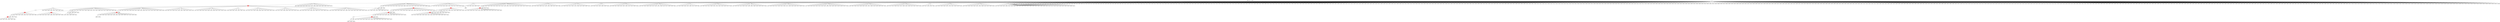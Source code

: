 digraph g {
	"47" -> "48";
	"48" [color=indianred1, style=filled, label="15"];
	"46" -> "47";
	"47" [label="46"];
	"45" -> "46";
	"46" [color=indianred1, style=filled, label="19"];
	"44" -> "45";
	"45" [label="15"];
	"40" -> "41";
	"41" [color=indianred1, style=filled, label="44"];
	"40" -> "42";
	"42" [label="25"];
	"39" -> "40";
	"40" [label="23"];
	"37" -> "38";
	"38" [label="10"];
	"36" -> "37";
	"37" [color=indianred1, style=filled, label="8"];
	"35" -> "36";
	"36" [label="27"];
	"32" -> "33";
	"33" [label="1"];
	"32" -> "34";
	"34" [label="12"];
	"32" -> "35";
	"35" [label="8"];
	"32" -> "39";
	"39" [label="44"];
	"32" -> "43";
	"43" [label="6"];
	"32" -> "44";
	"44" [label="19"];
	"32" -> "49";
	"49" [label="50"];
	"32" -> "50";
	"50" [label="35"];
	"32" -> "51";
	"51" [label="20"];
	"32" -> "52";
	"52" [label="13"];
	"32" -> "53";
	"53" [label="4"];
	"31" -> "32";
	"32" [color=indianred1, style=filled, label="39"];
	"29" -> "30";
	"30" [label="33"];
	"18" -> "19";
	"19" [label="29"];
	"16" -> "17";
	"17" [color=indianred1, style=filled, label="28"];
	"16" -> "18";
	"18" [label="49"];
	"15" -> "16";
	"16" [label="14"];
	"14" -> "15";
	"15" [color=indianred1, style=filled, label="34"];
	"13" -> "14";
	"14" [label="28"];
	"12" -> "13";
	"13" [color=indianred1, style=filled, label="22"];
	"11" -> "12";
	"12" [label="34"];
	"8" -> "9";
	"9" [color=indianred1, style=filled, label="2"];
	"7" -> "8";
	"8" [label="45"];
	"7" -> "10";
	"10" [label="24"];
	"6" -> "7";
	"7" [color=indianred1, style=filled, label="5"];
	"5" -> "6";
	"6" [label="2"];
	"2" -> "3";
	"3" [color=indianred1, style=filled, label="43"];
	"1" -> "2";
	"2" [label="42"];
	"0" -> "1";
	"1" [label="43"];
	"0" -> "4";
	"4" [label="38"];
	"0" -> "5";
	"5" [label="5"];
	"0" -> "11";
	"11" [label="22"];
	"0" -> "20";
	"20" [label="37"];
	"0" -> "21";
	"21" [label="32"];
	"0" -> "22";
	"22" [label="16"];
	"0" -> "23";
	"23" [label="47"];
	"0" -> "24";
	"24" [label="41"];
	"0" -> "25";
	"25" [label="18"];
	"0" -> "26";
	"26" [label="7"];
	"0" -> "27";
	"27" [label="11"];
	"0" -> "28";
	"28" [label="36"];
	"0" -> "29";
	"29" [label="3"];
	"0" -> "31";
	"31" [label="39"];
	"0" -> "54";
	"54" [label="30"];
	"0" -> "55";
	"55" [label="21"];
	"0" -> "56";
	"56" [label="9"];
	"0" -> "57";
	"57" [label="26"];
	"0" -> "58";
	"58" [label="40"];
	"0" -> "59";
	"59" [label="48"];
	"0" -> "60";
	"60" [label="17"];
	"0" -> "61";
	"61" [label="31"];
	"0" [label="germline"];
	"0" -> "cell1";
	"cell1" [shape=box];
	"0" -> "cell2";
	"cell2" [shape=box];
	"49" -> "cell3";
	"cell3" [shape=box];
	"24" -> "cell4";
	"cell4" [shape=box];
	"34" -> "cell5";
	"cell5" [shape=box];
	"0" -> "cell6";
	"cell6" [shape=box];
	"41" -> "cell7";
	"cell7" [shape=box];
	"0" -> "cell8";
	"cell8" [shape=box];
	"11" -> "cell9";
	"cell9" [shape=box];
	"26" -> "cell10";
	"cell10" [shape=box];
	"0" -> "cell11";
	"cell11" [shape=box];
	"0" -> "cell12";
	"cell12" [shape=box];
	"5" -> "cell13";
	"cell13" [shape=box];
	"0" -> "cell14";
	"cell14" [shape=box];
	"27" -> "cell15";
	"cell15" [shape=box];
	"0" -> "cell16";
	"cell16" [shape=box];
	"28" -> "cell17";
	"cell17" [shape=box];
	"0" -> "cell18";
	"cell18" [shape=box];
	"29" -> "cell19";
	"cell19" [shape=box];
	"35" -> "cell20";
	"cell20" [shape=box];
	"7" -> "cell21";
	"cell21" [shape=box];
	"0" -> "cell22";
	"cell22" [shape=box];
	"0" -> "cell23";
	"cell23" [shape=box];
	"0" -> "cell24";
	"cell24" [shape=box];
	"0" -> "cell25";
	"cell25" [shape=box];
	"0" -> "cell26";
	"cell26" [shape=box];
	"1" -> "cell27";
	"cell27" [shape=box];
	"39" -> "cell28";
	"cell28" [shape=box];
	"28" -> "cell29";
	"cell29" [shape=box];
	"0" -> "cell30";
	"cell30" [shape=box];
	"25" -> "cell31";
	"cell31" [shape=box];
	"17" -> "cell32";
	"cell32" [shape=box];
	"0" -> "cell33";
	"cell33" [shape=box];
	"15" -> "cell34";
	"cell34" [shape=box];
	"40" -> "cell35";
	"cell35" [shape=box];
	"55" -> "cell36";
	"cell36" [shape=box];
	"3" -> "cell37";
	"cell37" [shape=box];
	"60" -> "cell38";
	"cell38" [shape=box];
	"58" -> "cell39";
	"cell39" [shape=box];
	"0" -> "cell40";
	"cell40" [shape=box];
	"0" -> "cell41";
	"cell41" [shape=box];
	"59" -> "cell42";
	"cell42" [shape=box];
	"29" -> "cell43";
	"cell43" [shape=box];
	"0" -> "cell44";
	"cell44" [shape=box];
	"0" -> "cell45";
	"cell45" [shape=box];
	"0" -> "cell46";
	"cell46" [shape=box];
	"0" -> "cell47";
	"cell47" [shape=box];
	"26" -> "cell48";
	"cell48" [shape=box];
	"0" -> "cell49";
	"cell49" [shape=box];
	"22" -> "cell50";
	"cell50" [shape=box];
	"35" -> "cell51";
	"cell51" [shape=box];
	"5" -> "cell52";
	"cell52" [shape=box];
	"35" -> "cell53";
	"cell53" [shape=box];
	"0" -> "cell54";
	"cell54" [shape=box];
	"4" -> "cell55";
	"cell55" [shape=box];
	"33" -> "cell56";
	"cell56" [shape=box];
	"26" -> "cell57";
	"cell57" [shape=box];
	"0" -> "cell58";
	"cell58" [shape=box];
	"23" -> "cell59";
	"cell59" [shape=box];
	"0" -> "cell60";
	"cell60" [shape=box];
	"0" -> "cell61";
	"cell61" [shape=box];
	"31" -> "cell62";
	"cell62" [shape=box];
	"21" -> "cell63";
	"cell63" [shape=box];
	"25" -> "cell64";
	"cell64" [shape=box];
	"18" -> "cell65";
	"cell65" [shape=box];
	"0" -> "cell66";
	"cell66" [shape=box];
	"11" -> "cell67";
	"cell67" [shape=box];
	"0" -> "cell68";
	"cell68" [shape=box];
	"22" -> "cell69";
	"cell69" [shape=box];
	"23" -> "cell70";
	"cell70" [shape=box];
	"0" -> "cell71";
	"cell71" [shape=box];
	"59" -> "cell72";
	"cell72" [shape=box];
	"20" -> "cell73";
	"cell73" [shape=box];
	"0" -> "cell74";
	"cell74" [shape=box];
	"34" -> "cell75";
	"cell75" [shape=box];
	"0" -> "cell76";
	"cell76" [shape=box];
	"0" -> "cell77";
	"cell77" [shape=box];
	"0" -> "cell78";
	"cell78" [shape=box];
	"50" -> "cell79";
	"cell79" [shape=box];
	"0" -> "cell80";
	"cell80" [shape=box];
	"11" -> "cell81";
	"cell81" [shape=box];
	"51" -> "cell82";
	"cell82" [shape=box];
	"15" -> "cell83";
	"cell83" [shape=box];
	"0" -> "cell84";
	"cell84" [shape=box];
	"0" -> "cell85";
	"cell85" [shape=box];
	"48" -> "cell86";
	"cell86" [shape=box];
	"0" -> "cell87";
	"cell87" [shape=box];
	"13" -> "cell88";
	"cell88" [shape=box];
	"0" -> "cell89";
	"cell89" [shape=box];
	"0" -> "cell90";
	"cell90" [shape=box];
	"0" -> "cell91";
	"cell91" [shape=box];
	"0" -> "cell92";
	"cell92" [shape=box];
	"0" -> "cell93";
	"cell93" [shape=box];
	"0" -> "cell94";
	"cell94" [shape=box];
	"56" -> "cell95";
	"cell95" [shape=box];
	"0" -> "cell96";
	"cell96" [shape=box];
	"0" -> "cell97";
	"cell97" [shape=box];
	"33" -> "cell98";
	"cell98" [shape=box];
	"54" -> "cell99";
	"cell99" [shape=box];
	"5" -> "cell100";
	"cell100" [shape=box];
	"0" -> "cell101";
	"cell101" [shape=box];
	"57" -> "cell102";
	"cell102" [shape=box];
	"24" -> "cell103";
	"cell103" [shape=box];
	"35" -> "cell104";
	"cell104" [shape=box];
	"0" -> "cell105";
	"cell105" [shape=box];
	"21" -> "cell106";
	"cell106" [shape=box];
	"55" -> "cell107";
	"cell107" [shape=box];
	"13" -> "cell108";
	"cell108" [shape=box];
	"0" -> "cell109";
	"cell109" [shape=box];
	"0" -> "cell110";
	"cell110" [shape=box];
	"53" -> "cell111";
	"cell111" [shape=box];
	"56" -> "cell112";
	"cell112" [shape=box];
	"9" -> "cell113";
	"cell113" [shape=box];
	"33" -> "cell114";
	"cell114" [shape=box];
	"39" -> "cell115";
	"cell115" [shape=box];
	"46" -> "cell116";
	"cell116" [shape=box];
	"0" -> "cell117";
	"cell117" [shape=box];
	"0" -> "cell118";
	"cell118" [shape=box];
	"17" -> "cell119";
	"cell119" [shape=box];
	"0" -> "cell120";
	"cell120" [shape=box];
	"0" -> "cell121";
	"cell121" [shape=box];
	"0" -> "cell122";
	"cell122" [shape=box];
	"49" -> "cell123";
	"cell123" [shape=box];
	"26" -> "cell124";
	"cell124" [shape=box];
	"0" -> "cell125";
	"cell125" [shape=box];
	"0" -> "cell126";
	"cell126" [shape=box];
	"0" -> "cell127";
	"cell127" [shape=box];
	"29" -> "cell128";
	"cell128" [shape=box];
	"15" -> "cell129";
	"cell129" [shape=box];
	"0" -> "cell130";
	"cell130" [shape=box];
	"39" -> "cell131";
	"cell131" [shape=box];
	"0" -> "cell132";
	"cell132" [shape=box];
	"41" -> "cell133";
	"cell133" [shape=box];
	"0" -> "cell134";
	"cell134" [shape=box];
	"0" -> "cell135";
	"cell135" [shape=box];
	"56" -> "cell136";
	"cell136" [shape=box];
	"0" -> "cell137";
	"cell137" [shape=box];
	"0" -> "cell138";
	"cell138" [shape=box];
	"43" -> "cell139";
	"cell139" [shape=box];
	"15" -> "cell140";
	"cell140" [shape=box];
	"49" -> "cell141";
	"cell141" [shape=box];
	"30" -> "cell142";
	"cell142" [shape=box];
	"42" -> "cell143";
	"cell143" [shape=box];
	"50" -> "cell144";
	"cell144" [shape=box];
	"61" -> "cell145";
	"cell145" [shape=box];
	"0" -> "cell146";
	"cell146" [shape=box];
	"0" -> "cell147";
	"cell147" [shape=box];
	"29" -> "cell148";
	"cell148" [shape=box];
	"0" -> "cell149";
	"cell149" [shape=box];
	"4" -> "cell150";
	"cell150" [shape=box];
	"0" -> "cell151";
	"cell151" [shape=box];
	"25" -> "cell152";
	"cell152" [shape=box];
	"0" -> "cell153";
	"cell153" [shape=box];
	"0" -> "cell154";
	"cell154" [shape=box];
	"48" -> "cell155";
	"cell155" [shape=box];
	"20" -> "cell156";
	"cell156" [shape=box];
	"47" -> "cell157";
	"cell157" [shape=box];
	"28" -> "cell158";
	"cell158" [shape=box];
	"0" -> "cell159";
	"cell159" [shape=box];
	"0" -> "cell160";
	"cell160" [shape=box];
	"20" -> "cell161";
	"cell161" [shape=box];
	"0" -> "cell162";
	"cell162" [shape=box];
	"0" -> "cell163";
	"cell163" [shape=box];
	"60" -> "cell164";
	"cell164" [shape=box];
	"27" -> "cell165";
	"cell165" [shape=box];
	"0" -> "cell166";
	"cell166" [shape=box];
	"0" -> "cell167";
	"cell167" [shape=box];
	"0" -> "cell168";
	"cell168" [shape=box];
	"0" -> "cell169";
	"cell169" [shape=box];
	"0" -> "cell170";
	"cell170" [shape=box];
	"0" -> "cell171";
	"cell171" [shape=box];
	"0" -> "cell172";
	"cell172" [shape=box];
	"55" -> "cell173";
	"cell173" [shape=box];
	"0" -> "cell174";
	"cell174" [shape=box];
	"0" -> "cell175";
	"cell175" [shape=box];
	"0" -> "cell176";
	"cell176" [shape=box];
	"13" -> "cell177";
	"cell177" [shape=box];
	"9" -> "cell178";
	"cell178" [shape=box];
	"0" -> "cell179";
	"cell179" [shape=box];
	"33" -> "cell180";
	"cell180" [shape=box];
	"0" -> "cell181";
	"cell181" [shape=box];
	"0" -> "cell182";
	"cell182" [shape=box];
	"37" -> "cell183";
	"cell183" [shape=box];
	"3" -> "cell184";
	"cell184" [shape=box];
	"0" -> "cell185";
	"cell185" [shape=box];
	"51" -> "cell186";
	"cell186" [shape=box];
	"16" -> "cell187";
	"cell187" [shape=box];
	"46" -> "cell188";
	"cell188" [shape=box];
	"0" -> "cell189";
	"cell189" [shape=box];
	"0" -> "cell190";
	"cell190" [shape=box];
	"11" -> "cell191";
	"cell191" [shape=box];
	"1" -> "cell192";
	"cell192" [shape=box];
	"0" -> "cell193";
	"cell193" [shape=box];
	"0" -> "cell194";
	"cell194" [shape=box];
	"56" -> "cell195";
	"cell195" [shape=box];
	"0" -> "cell196";
	"cell196" [shape=box];
	"0" -> "cell197";
	"cell197" [shape=box];
	"1" -> "cell198";
	"cell198" [shape=box];
	"0" -> "cell199";
	"cell199" [shape=box];
	"0" -> "cell200";
	"cell200" [shape=box];
	"0" -> "cell201";
	"cell201" [shape=box];
	"50" -> "cell202";
	"cell202" [shape=box];
	"10" -> "cell203";
	"cell203" [shape=box];
	"49" -> "cell204";
	"cell204" [shape=box];
	"0" -> "cell205";
	"cell205" [shape=box];
	"43" -> "cell206";
	"cell206" [shape=box];
	"39" -> "cell207";
	"cell207" [shape=box];
	"1" -> "cell208";
	"cell208" [shape=box];
	"0" -> "cell209";
	"cell209" [shape=box];
	"52" -> "cell210";
	"cell210" [shape=box];
	"0" -> "cell211";
	"cell211" [shape=box];
	"0" -> "cell212";
	"cell212" [shape=box];
	"0" -> "cell213";
	"cell213" [shape=box];
	"0" -> "cell214";
	"cell214" [shape=box];
	"0" -> "cell215";
	"cell215" [shape=box];
	"27" -> "cell216";
	"cell216" [shape=box];
	"27" -> "cell217";
	"cell217" [shape=box];
	"0" -> "cell218";
	"cell218" [shape=box];
	"0" -> "cell219";
	"cell219" [shape=box];
	"0" -> "cell220";
	"cell220" [shape=box];
	"0" -> "cell221";
	"cell221" [shape=box];
	"0" -> "cell222";
	"cell222" [shape=box];
	"42" -> "cell223";
	"cell223" [shape=box];
	"22" -> "cell224";
	"cell224" [shape=box];
	"0" -> "cell225";
	"cell225" [shape=box];
	"21" -> "cell226";
	"cell226" [shape=box];
	"0" -> "cell227";
	"cell227" [shape=box];
	"0" -> "cell228";
	"cell228" [shape=box];
	"0" -> "cell229";
	"cell229" [shape=box];
	"0" -> "cell230";
	"cell230" [shape=box];
	"51" -> "cell231";
	"cell231" [shape=box];
	"46" -> "cell232";
	"cell232" [shape=box];
	"0" -> "cell233";
	"cell233" [shape=box];
	"0" -> "cell234";
	"cell234" [shape=box];
	"0" -> "cell235";
	"cell235" [shape=box];
	"3" -> "cell236";
	"cell236" [shape=box];
	"0" -> "cell237";
	"cell237" [shape=box];
	"46" -> "cell238";
	"cell238" [shape=box];
	"0" -> "cell239";
	"cell239" [shape=box];
	"17" -> "cell240";
	"cell240" [shape=box];
	"25" -> "cell241";
	"cell241" [shape=box];
	"58" -> "cell242";
	"cell242" [shape=box];
	"11" -> "cell243";
	"cell243" [shape=box];
	"0" -> "cell244";
	"cell244" [shape=box];
	"0" -> "cell245";
	"cell245" [shape=box];
	"15" -> "cell246";
	"cell246" [shape=box];
	"33" -> "cell247";
	"cell247" [shape=box];
	"0" -> "cell248";
	"cell248" [shape=box];
	"0" -> "cell249";
	"cell249" [shape=box];
	"0" -> "cell250";
	"cell250" [shape=box];
	"13" -> "cell251";
	"cell251" [shape=box];
	"11" -> "cell252";
	"cell252" [shape=box];
	"26" -> "cell253";
	"cell253" [shape=box];
	"60" -> "cell254";
	"cell254" [shape=box];
	"53" -> "cell255";
	"cell255" [shape=box];
	"10" -> "cell256";
	"cell256" [shape=box];
	"0" -> "cell257";
	"cell257" [shape=box];
	"0" -> "cell258";
	"cell258" [shape=box];
	"31" -> "cell259";
	"cell259" [shape=box];
	"0" -> "cell260";
	"cell260" [shape=box];
	"15" -> "cell261";
	"cell261" [shape=box];
	"0" -> "cell262";
	"cell262" [shape=box];
	"24" -> "cell263";
	"cell263" [shape=box];
	"1" -> "cell264";
	"cell264" [shape=box];
	"31" -> "cell265";
	"cell265" [shape=box];
	"42" -> "cell266";
	"cell266" [shape=box];
	"53" -> "cell267";
	"cell267" [shape=box];
	"22" -> "cell268";
	"cell268" [shape=box];
	"49" -> "cell269";
	"cell269" [shape=box];
	"0" -> "cell270";
	"cell270" [shape=box];
	"20" -> "cell271";
	"cell271" [shape=box];
	"0" -> "cell272";
	"cell272" [shape=box];
	"51" -> "cell273";
	"cell273" [shape=box];
	"0" -> "cell274";
	"cell274" [shape=box];
	"29" -> "cell275";
	"cell275" [shape=box];
	"0" -> "cell276";
	"cell276" [shape=box];
	"3" -> "cell277";
	"cell277" [shape=box];
	"17" -> "cell278";
	"cell278" [shape=box];
	"0" -> "cell279";
	"cell279" [shape=box];
	"0" -> "cell280";
	"cell280" [shape=box];
	"52" -> "cell281";
	"cell281" [shape=box];
	"13" -> "cell282";
	"cell282" [shape=box];
	"0" -> "cell283";
	"cell283" [shape=box];
	"17" -> "cell284";
	"cell284" [shape=box];
	"0" -> "cell285";
	"cell285" [shape=box];
	"0" -> "cell286";
	"cell286" [shape=box];
	"54" -> "cell287";
	"cell287" [shape=box];
	"27" -> "cell288";
	"cell288" [shape=box];
	"0" -> "cell289";
	"cell289" [shape=box];
	"52" -> "cell290";
	"cell290" [shape=box];
	"33" -> "cell291";
	"cell291" [shape=box];
	"0" -> "cell292";
	"cell292" [shape=box];
	"34" -> "cell293";
	"cell293" [shape=box];
	"54" -> "cell294";
	"cell294" [shape=box];
	"0" -> "cell295";
	"cell295" [shape=box];
	"52" -> "cell296";
	"cell296" [shape=box];
	"0" -> "cell297";
	"cell297" [shape=box];
	"0" -> "cell298";
	"cell298" [shape=box];
	"0" -> "cell299";
	"cell299" [shape=box];
	"15" -> "cell300";
	"cell300" [shape=box];
	"0" -> "cell301";
	"cell301" [shape=box];
	"0" -> "cell302";
	"cell302" [shape=box];
	"0" -> "cell303";
	"cell303" [shape=box];
	"23" -> "cell304";
	"cell304" [shape=box];
	"61" -> "cell305";
	"cell305" [shape=box];
	"1" -> "cell306";
	"cell306" [shape=box];
	"0" -> "cell307";
	"cell307" [shape=box];
	"0" -> "cell308";
	"cell308" [shape=box];
	"0" -> "cell309";
	"cell309" [shape=box];
	"0" -> "cell310";
	"cell310" [shape=box];
	"0" -> "cell311";
	"cell311" [shape=box];
	"0" -> "cell312";
	"cell312" [shape=box];
	"57" -> "cell313";
	"cell313" [shape=box];
	"0" -> "cell314";
	"cell314" [shape=box];
	"54" -> "cell315";
	"cell315" [shape=box];
	"0" -> "cell316";
	"cell316" [shape=box];
	"39" -> "cell317";
	"cell317" [shape=box];
	"41" -> "cell318";
	"cell318" [shape=box];
	"0" -> "cell319";
	"cell319" [shape=box];
	"34" -> "cell320";
	"cell320" [shape=box];
	"0" -> "cell321";
	"cell321" [shape=box];
	"0" -> "cell322";
	"cell322" [shape=box];
	"0" -> "cell323";
	"cell323" [shape=box];
	"53" -> "cell324";
	"cell324" [shape=box];
	"0" -> "cell325";
	"cell325" [shape=box];
	"0" -> "cell326";
	"cell326" [shape=box];
	"41" -> "cell327";
	"cell327" [shape=box];
	"31" -> "cell328";
	"cell328" [shape=box];
	"0" -> "cell329";
	"cell329" [shape=box];
	"0" -> "cell330";
	"cell330" [shape=box];
	"29" -> "cell331";
	"cell331" [shape=box];
	"26" -> "cell332";
	"cell332" [shape=box];
	"51" -> "cell333";
	"cell333" [shape=box];
	"13" -> "cell334";
	"cell334" [shape=box];
	"0" -> "cell335";
	"cell335" [shape=box];
	"0" -> "cell336";
	"cell336" [shape=box];
	"0" -> "cell337";
	"cell337" [shape=box];
	"0" -> "cell338";
	"cell338" [shape=box];
	"37" -> "cell339";
	"cell339" [shape=box];
	"44" -> "cell340";
	"cell340" [shape=box];
	"0" -> "cell341";
	"cell341" [shape=box];
	"0" -> "cell342";
	"cell342" [shape=box];
	"0" -> "cell343";
	"cell343" [shape=box];
	"37" -> "cell344";
	"cell344" [shape=box];
	"0" -> "cell345";
	"cell345" [shape=box];
	"0" -> "cell346";
	"cell346" [shape=box];
	"0" -> "cell347";
	"cell347" [shape=box];
	"0" -> "cell348";
	"cell348" [shape=box];
	"0" -> "cell349";
	"cell349" [shape=box];
	"44" -> "cell350";
	"cell350" [shape=box];
	"33" -> "cell351";
	"cell351" [shape=box];
	"0" -> "cell352";
	"cell352" [shape=box];
	"31" -> "cell353";
	"cell353" [shape=box];
	"0" -> "cell354";
	"cell354" [shape=box];
	"0" -> "cell355";
	"cell355" [shape=box];
	"0" -> "cell356";
	"cell356" [shape=box];
	"43" -> "cell357";
	"cell357" [shape=box];
	"9" -> "cell358";
	"cell358" [shape=box];
	"58" -> "cell359";
	"cell359" [shape=box];
	"50" -> "cell360";
	"cell360" [shape=box];
	"0" -> "cell361";
	"cell361" [shape=box];
	"25" -> "cell362";
	"cell362" [shape=box];
	"24" -> "cell363";
	"cell363" [shape=box];
	"4" -> "cell364";
	"cell364" [shape=box];
	"50" -> "cell365";
	"cell365" [shape=box];
	"23" -> "cell366";
	"cell366" [shape=box];
	"39" -> "cell367";
	"cell367" [shape=box];
	"54" -> "cell368";
	"cell368" [shape=box];
	"37" -> "cell369";
	"cell369" [shape=box];
	"0" -> "cell370";
	"cell370" [shape=box];
	"0" -> "cell371";
	"cell371" [shape=box];
	"51" -> "cell372";
	"cell372" [shape=box];
	"0" -> "cell373";
	"cell373" [shape=box];
	"1" -> "cell374";
	"cell374" [shape=box];
	"0" -> "cell375";
	"cell375" [shape=box];
	"0" -> "cell376";
	"cell376" [shape=box];
	"0" -> "cell377";
	"cell377" [shape=box];
	"0" -> "cell378";
	"cell378" [shape=box];
	"0" -> "cell379";
	"cell379" [shape=box];
	"0" -> "cell380";
	"cell380" [shape=box];
	"9" -> "cell381";
	"cell381" [shape=box];
	"0" -> "cell382";
	"cell382" [shape=box];
	"13" -> "cell383";
	"cell383" [shape=box];
	"0" -> "cell384";
	"cell384" [shape=box];
	"60" -> "cell385";
	"cell385" [shape=box];
	"9" -> "cell386";
	"cell386" [shape=box];
	"0" -> "cell387";
	"cell387" [shape=box];
	"0" -> "cell388";
	"cell388" [shape=box];
	"9" -> "cell389";
	"cell389" [shape=box];
	"39" -> "cell390";
	"cell390" [shape=box];
	"0" -> "cell391";
	"cell391" [shape=box];
	"0" -> "cell392";
	"cell392" [shape=box];
	"0" -> "cell393";
	"cell393" [shape=box];
	"0" -> "cell394";
	"cell394" [shape=box];
	"0" -> "cell395";
	"cell395" [shape=box];
	"4" -> "cell396";
	"cell396" [shape=box];
	"0" -> "cell397";
	"cell397" [shape=box];
	"0" -> "cell398";
	"cell398" [shape=box];
	"52" -> "cell399";
	"cell399" [shape=box];
	"0" -> "cell400";
	"cell400" [shape=box];
	"0" -> "cell401";
	"cell401" [shape=box];
	"25" -> "cell402";
	"cell402" [shape=box];
	"14" -> "cell403";
	"cell403" [shape=box];
	"1" -> "cell404";
	"cell404" [shape=box];
	"0" -> "cell405";
	"cell405" [shape=box];
	"35" -> "cell406";
	"cell406" [shape=box];
	"0" -> "cell407";
	"cell407" [shape=box];
	"0" -> "cell408";
	"cell408" [shape=box];
	"42" -> "cell409";
	"cell409" [shape=box];
	"0" -> "cell410";
	"cell410" [shape=box];
	"0" -> "cell411";
	"cell411" [shape=box];
	"0" -> "cell412";
	"cell412" [shape=box];
	"0" -> "cell413";
	"cell413" [shape=box];
	"4" -> "cell414";
	"cell414" [shape=box];
	"0" -> "cell415";
	"cell415" [shape=box];
	"0" -> "cell416";
	"cell416" [shape=box];
	"0" -> "cell417";
	"cell417" [shape=box];
	"0" -> "cell418";
	"cell418" [shape=box];
	"0" -> "cell419";
	"cell419" [shape=box];
	"31" -> "cell420";
	"cell420" [shape=box];
	"0" -> "cell421";
	"cell421" [shape=box];
	"0" -> "cell422";
	"cell422" [shape=box];
	"0" -> "cell423";
	"cell423" [shape=box];
	"0" -> "cell424";
	"cell424" [shape=box];
	"0" -> "cell425";
	"cell425" [shape=box];
	"0" -> "cell426";
	"cell426" [shape=box];
	"0" -> "cell427";
	"cell427" [shape=box];
	"0" -> "cell428";
	"cell428" [shape=box];
	"0" -> "cell429";
	"cell429" [shape=box];
	"0" -> "cell430";
	"cell430" [shape=box];
	"0" -> "cell431";
	"cell431" [shape=box];
	"35" -> "cell432";
	"cell432" [shape=box];
	"0" -> "cell433";
	"cell433" [shape=box];
	"2" -> "cell434";
	"cell434" [shape=box];
	"34" -> "cell435";
	"cell435" [shape=box];
	"60" -> "cell436";
	"cell436" [shape=box];
	"27" -> "cell437";
	"cell437" [shape=box];
	"1" -> "cell438";
	"cell438" [shape=box];
	"0" -> "cell439";
	"cell439" [shape=box];
	"25" -> "cell440";
	"cell440" [shape=box];
	"48" -> "cell441";
	"cell441" [shape=box];
	"0" -> "cell442";
	"cell442" [shape=box];
	"0" -> "cell443";
	"cell443" [shape=box];
	"9" -> "cell444";
	"cell444" [shape=box];
	"0" -> "cell445";
	"cell445" [shape=box];
	"23" -> "cell446";
	"cell446" [shape=box];
	"0" -> "cell447";
	"cell447" [shape=box];
	"50" -> "cell448";
	"cell448" [shape=box];
	"29" -> "cell449";
	"cell449" [shape=box];
	"58" -> "cell450";
	"cell450" [shape=box];
	"13" -> "cell451";
	"cell451" [shape=box];
	"0" -> "cell452";
	"cell452" [shape=box];
	"19" -> "cell453";
	"cell453" [shape=box];
	"28" -> "cell454";
	"cell454" [shape=box];
	"0" -> "cell455";
	"cell455" [shape=box];
	"0" -> "cell456";
	"cell456" [shape=box];
	"23" -> "cell457";
	"cell457" [shape=box];
	"0" -> "cell458";
	"cell458" [shape=box];
	"46" -> "cell459";
	"cell459" [shape=box];
	"27" -> "cell460";
	"cell460" [shape=box];
	"39" -> "cell461";
	"cell461" [shape=box];
	"29" -> "cell462";
	"cell462" [shape=box];
	"0" -> "cell463";
	"cell463" [shape=box];
	"23" -> "cell464";
	"cell464" [shape=box];
	"0" -> "cell465";
	"cell465" [shape=box];
	"34" -> "cell466";
	"cell466" [shape=box];
	"37" -> "cell467";
	"cell467" [shape=box];
	"59" -> "cell468";
	"cell468" [shape=box];
	"44" -> "cell469";
	"cell469" [shape=box];
	"3" -> "cell470";
	"cell470" [shape=box];
	"27" -> "cell471";
	"cell471" [shape=box];
	"0" -> "cell472";
	"cell472" [shape=box];
	"3" -> "cell473";
	"cell473" [shape=box];
	"17" -> "cell474";
	"cell474" [shape=box];
	"0" -> "cell475";
	"cell475" [shape=box];
	"11" -> "cell476";
	"cell476" [shape=box];
	"0" -> "cell477";
	"cell477" [shape=box];
	"39" -> "cell478";
	"cell478" [shape=box];
	"0" -> "cell479";
	"cell479" [shape=box];
	"13" -> "cell480";
	"cell480" [shape=box];
	"43" -> "cell481";
	"cell481" [shape=box];
	"17" -> "cell482";
	"cell482" [shape=box];
	"0" -> "cell483";
	"cell483" [shape=box];
	"0" -> "cell484";
	"cell484" [shape=box];
	"9" -> "cell485";
	"cell485" [shape=box];
	"0" -> "cell486";
	"cell486" [shape=box];
	"39" -> "cell487";
	"cell487" [shape=box];
	"0" -> "cell488";
	"cell488" [shape=box];
	"0" -> "cell489";
	"cell489" [shape=box];
	"37" -> "cell490";
	"cell490" [shape=box];
	"0" -> "cell491";
	"cell491" [shape=box];
	"0" -> "cell492";
	"cell492" [shape=box];
	"40" -> "cell493";
	"cell493" [shape=box];
	"0" -> "cell494";
	"cell494" [shape=box];
	"0" -> "cell495";
	"cell495" [shape=box];
	"0" -> "cell496";
	"cell496" [shape=box];
	"0" -> "cell497";
	"cell497" [shape=box];
	"55" -> "cell498";
	"cell498" [shape=box];
	"0" -> "cell499";
	"cell499" [shape=box];
	"0" -> "cell500";
	"cell500" [shape=box];
	"43" -> "cell501";
	"cell501" [shape=box];
	"0" -> "cell502";
	"cell502" [shape=box];
	"0" -> "cell503";
	"cell503" [shape=box];
	"0" -> "cell504";
	"cell504" [shape=box];
	"37" -> "cell505";
	"cell505" [shape=box];
	"0" -> "cell506";
	"cell506" [shape=box];
	"0" -> "cell507";
	"cell507" [shape=box];
	"0" -> "cell508";
	"cell508" [shape=box];
	"0" -> "cell509";
	"cell509" [shape=box];
	"0" -> "cell510";
	"cell510" [shape=box];
	"55" -> "cell511";
	"cell511" [shape=box];
	"0" -> "cell512";
	"cell512" [shape=box];
	"0" -> "cell513";
	"cell513" [shape=box];
	"23" -> "cell514";
	"cell514" [shape=box];
	"24" -> "cell515";
	"cell515" [shape=box];
	"0" -> "cell516";
	"cell516" [shape=box];
	"0" -> "cell517";
	"cell517" [shape=box];
	"0" -> "cell518";
	"cell518" [shape=box];
	"8" -> "cell519";
	"cell519" [shape=box];
	"0" -> "cell520";
	"cell520" [shape=box];
	"31" -> "cell521";
	"cell521" [shape=box];
	"16" -> "cell522";
	"cell522" [shape=box];
	"0" -> "cell523";
	"cell523" [shape=box];
	"17" -> "cell524";
	"cell524" [shape=box];
	"17" -> "cell525";
	"cell525" [shape=box];
	"3" -> "cell526";
	"cell526" [shape=box];
	"0" -> "cell527";
	"cell527" [shape=box];
	"57" -> "cell528";
	"cell528" [shape=box];
	"22" -> "cell529";
	"cell529" [shape=box];
	"0" -> "cell530";
	"cell530" [shape=box];
	"37" -> "cell531";
	"cell531" [shape=box];
	"0" -> "cell532";
	"cell532" [shape=box];
	"0" -> "cell533";
	"cell533" [shape=box];
	"0" -> "cell534";
	"cell534" [shape=box];
	"0" -> "cell535";
	"cell535" [shape=box];
	"30" -> "cell536";
	"cell536" [shape=box];
	"9" -> "cell537";
	"cell537" [shape=box];
	"0" -> "cell538";
	"cell538" [shape=box];
	"0" -> "cell539";
	"cell539" [shape=box];
	"0" -> "cell540";
	"cell540" [shape=box];
	"0" -> "cell541";
	"cell541" [shape=box];
	"0" -> "cell542";
	"cell542" [shape=box];
	"0" -> "cell543";
	"cell543" [shape=box];
	"13" -> "cell544";
	"cell544" [shape=box];
	"0" -> "cell545";
	"cell545" [shape=box];
	"0" -> "cell546";
	"cell546" [shape=box];
	"0" -> "cell547";
	"cell547" [shape=box];
	"0" -> "cell548";
	"cell548" [shape=box];
	"7" -> "cell549";
	"cell549" [shape=box];
	"0" -> "cell550";
	"cell550" [shape=box];
	"0" -> "cell551";
	"cell551" [shape=box];
	"0" -> "cell552";
	"cell552" [shape=box];
	"0" -> "cell553";
	"cell553" [shape=box];
	"58" -> "cell554";
	"cell554" [shape=box];
	"31" -> "cell555";
	"cell555" [shape=box];
	"10" -> "cell556";
	"cell556" [shape=box];
	"0" -> "cell557";
	"cell557" [shape=box];
	"0" -> "cell558";
	"cell558" [shape=box];
	"0" -> "cell559";
	"cell559" [shape=box];
	"0" -> "cell560";
	"cell560" [shape=box];
	"37" -> "cell561";
	"cell561" [shape=box];
	"0" -> "cell562";
	"cell562" [shape=box];
	"0" -> "cell563";
	"cell563" [shape=box];
	"59" -> "cell564";
	"cell564" [shape=box];
	"27" -> "cell565";
	"cell565" [shape=box];
	"37" -> "cell566";
	"cell566" [shape=box];
	"0" -> "cell567";
	"cell567" [shape=box];
	"0" -> "cell568";
	"cell568" [shape=box];
	"26" -> "cell569";
	"cell569" [shape=box];
	"35" -> "cell570";
	"cell570" [shape=box];
	"0" -> "cell571";
	"cell571" [shape=box];
	"55" -> "cell572";
	"cell572" [shape=box];
	"0" -> "cell573";
	"cell573" [shape=box];
	"0" -> "cell574";
	"cell574" [shape=box];
	"7" -> "cell575";
	"cell575" [shape=box];
	"0" -> "cell576";
	"cell576" [shape=box];
	"0" -> "cell577";
	"cell577" [shape=box];
	"0" -> "cell578";
	"cell578" [shape=box];
	"0" -> "cell579";
	"cell579" [shape=box];
	"55" -> "cell580";
	"cell580" [shape=box];
	"0" -> "cell581";
	"cell581" [shape=box];
	"54" -> "cell582";
	"cell582" [shape=box];
	"0" -> "cell583";
	"cell583" [shape=box];
	"0" -> "cell584";
	"cell584" [shape=box];
	"0" -> "cell585";
	"cell585" [shape=box];
	"0" -> "cell586";
	"cell586" [shape=box];
	"4" -> "cell587";
	"cell587" [shape=box];
	"0" -> "cell588";
	"cell588" [shape=box];
	"0" -> "cell589";
	"cell589" [shape=box];
	"0" -> "cell590";
	"cell590" [shape=box];
	"0" -> "cell591";
	"cell591" [shape=box];
	"0" -> "cell592";
	"cell592" [shape=box];
	"35" -> "cell593";
	"cell593" [shape=box];
	"0" -> "cell594";
	"cell594" [shape=box];
	"0" -> "cell595";
	"cell595" [shape=box];
	"0" -> "cell596";
	"cell596" [shape=box];
	"10" -> "cell597";
	"cell597" [shape=box];
	"49" -> "cell598";
	"cell598" [shape=box];
	"10" -> "cell599";
	"cell599" [shape=box];
	"1" -> "cell600";
	"cell600" [shape=box];
	"25" -> "cell601";
	"cell601" [shape=box];
	"0" -> "cell602";
	"cell602" [shape=box];
	"0" -> "cell603";
	"cell603" [shape=box];
	"0" -> "cell604";
	"cell604" [shape=box];
	"33" -> "cell605";
	"cell605" [shape=box];
	"44" -> "cell606";
	"cell606" [shape=box];
	"0" -> "cell607";
	"cell607" [shape=box];
	"31" -> "cell608";
	"cell608" [shape=box];
	"6" -> "cell609";
	"cell609" [shape=box];
	"55" -> "cell610";
	"cell610" [shape=box];
	"0" -> "cell611";
	"cell611" [shape=box];
	"0" -> "cell612";
	"cell612" [shape=box];
	"0" -> "cell613";
	"cell613" [shape=box];
	"49" -> "cell614";
	"cell614" [shape=box];
	"0" -> "cell615";
	"cell615" [shape=box];
	"15" -> "cell616";
	"cell616" [shape=box];
	"0" -> "cell617";
	"cell617" [shape=box];
	"11" -> "cell618";
	"cell618" [shape=box];
	"0" -> "cell619";
	"cell619" [shape=box];
	"57" -> "cell620";
	"cell620" [shape=box];
	"52" -> "cell621";
	"cell621" [shape=box];
	"44" -> "cell622";
	"cell622" [shape=box];
	"24" -> "cell623";
	"cell623" [shape=box];
	"58" -> "cell624";
	"cell624" [shape=box];
	"26" -> "cell625";
	"cell625" [shape=box];
	"0" -> "cell626";
	"cell626" [shape=box];
	"13" -> "cell627";
	"cell627" [shape=box];
	"58" -> "cell628";
	"cell628" [shape=box];
	"21" -> "cell629";
	"cell629" [shape=box];
	"4" -> "cell630";
	"cell630" [shape=box];
	"43" -> "cell631";
	"cell631" [shape=box];
	"56" -> "cell632";
	"cell632" [shape=box];
	"0" -> "cell633";
	"cell633" [shape=box];
	"0" -> "cell634";
	"cell634" [shape=box];
	"0" -> "cell635";
	"cell635" [shape=box];
	"23" -> "cell636";
	"cell636" [shape=box];
	"41" -> "cell637";
	"cell637" [shape=box];
	"0" -> "cell638";
	"cell638" [shape=box];
	"26" -> "cell639";
	"cell639" [shape=box];
	"0" -> "cell640";
	"cell640" [shape=box];
	"20" -> "cell641";
	"cell641" [shape=box];
	"54" -> "cell642";
	"cell642" [shape=box];
	"0" -> "cell643";
	"cell643" [shape=box];
	"60" -> "cell644";
	"cell644" [shape=box];
	"0" -> "cell645";
	"cell645" [shape=box];
	"0" -> "cell646";
	"cell646" [shape=box];
	"54" -> "cell647";
	"cell647" [shape=box];
	"7" -> "cell648";
	"cell648" [shape=box];
	"0" -> "cell649";
	"cell649" [shape=box];
	"0" -> "cell650";
	"cell650" [shape=box];
	"22" -> "cell651";
	"cell651" [shape=box];
	"0" -> "cell652";
	"cell652" [shape=box];
	"59" -> "cell653";
	"cell653" [shape=box];
	"52" -> "cell654";
	"cell654" [shape=box];
	"0" -> "cell655";
	"cell655" [shape=box];
	"0" -> "cell656";
	"cell656" [shape=box];
	"57" -> "cell657";
	"cell657" [shape=box];
	"48" -> "cell658";
	"cell658" [shape=box];
	"58" -> "cell659";
	"cell659" [shape=box];
	"41" -> "cell660";
	"cell660" [shape=box];
	"53" -> "cell661";
	"cell661" [shape=box];
	"60" -> "cell662";
	"cell662" [shape=box];
	"54" -> "cell663";
	"cell663" [shape=box];
	"29" -> "cell664";
	"cell664" [shape=box];
	"0" -> "cell665";
	"cell665" [shape=box];
	"0" -> "cell666";
	"cell666" [shape=box];
	"35" -> "cell667";
	"cell667" [shape=box];
	"60" -> "cell668";
	"cell668" [shape=box];
	"55" -> "cell669";
	"cell669" [shape=box];
	"0" -> "cell670";
	"cell670" [shape=box];
	"40" -> "cell671";
	"cell671" [shape=box];
	"43" -> "cell672";
	"cell672" [shape=box];
	"17" -> "cell673";
	"cell673" [shape=box];
	"13" -> "cell674";
	"cell674" [shape=box];
	"28" -> "cell675";
	"cell675" [shape=box];
	"0" -> "cell676";
	"cell676" [shape=box];
	"52" -> "cell677";
	"cell677" [shape=box];
	"0" -> "cell678";
	"cell678" [shape=box];
	"0" -> "cell679";
	"cell679" [shape=box];
	"0" -> "cell680";
	"cell680" [shape=box];
	"0" -> "cell681";
	"cell681" [shape=box];
	"0" -> "cell682";
	"cell682" [shape=box];
	"35" -> "cell683";
	"cell683" [shape=box];
	"22" -> "cell684";
	"cell684" [shape=box];
	"51" -> "cell685";
	"cell685" [shape=box];
	"0" -> "cell686";
	"cell686" [shape=box];
	"61" -> "cell687";
	"cell687" [shape=box];
	"53" -> "cell688";
	"cell688" [shape=box];
	"60" -> "cell689";
	"cell689" [shape=box];
	"0" -> "cell690";
	"cell690" [shape=box];
	"0" -> "cell691";
	"cell691" [shape=box];
	"0" -> "cell692";
	"cell692" [shape=box];
	"3" -> "cell693";
	"cell693" [shape=box];
	"60" -> "cell694";
	"cell694" [shape=box];
	"39" -> "cell695";
	"cell695" [shape=box];
	"0" -> "cell696";
	"cell696" [shape=box];
	"0" -> "cell697";
	"cell697" [shape=box];
	"4" -> "cell698";
	"cell698" [shape=box];
	"48" -> "cell699";
	"cell699" [shape=box];
	"50" -> "cell700";
	"cell700" [shape=box];
	"24" -> "cell701";
	"cell701" [shape=box];
	"28" -> "cell702";
	"cell702" [shape=box];
	"22" -> "cell703";
	"cell703" [shape=box];
	"3" -> "cell704";
	"cell704" [shape=box];
	"3" -> "cell705";
	"cell705" [shape=box];
	"29" -> "cell706";
	"cell706" [shape=box];
	"0" -> "cell707";
	"cell707" [shape=box];
	"0" -> "cell708";
	"cell708" [shape=box];
	"49" -> "cell709";
	"cell709" [shape=box];
	"0" -> "cell710";
	"cell710" [shape=box];
	"11" -> "cell711";
	"cell711" [shape=box];
	"0" -> "cell712";
	"cell712" [shape=box];
	"13" -> "cell713";
	"cell713" [shape=box];
	"46" -> "cell714";
	"cell714" [shape=box];
	"20" -> "cell715";
	"cell715" [shape=box];
	"0" -> "cell716";
	"cell716" [shape=box];
	"51" -> "cell717";
	"cell717" [shape=box];
	"0" -> "cell718";
	"cell718" [shape=box];
	"0" -> "cell719";
	"cell719" [shape=box];
	"29" -> "cell720";
	"cell720" [shape=box];
	"0" -> "cell721";
	"cell721" [shape=box];
	"11" -> "cell722";
	"cell722" [shape=box];
	"7" -> "cell723";
	"cell723" [shape=box];
	"0" -> "cell724";
	"cell724" [shape=box];
	"60" -> "cell725";
	"cell725" [shape=box];
	"23" -> "cell726";
	"cell726" [shape=box];
	"0" -> "cell727";
	"cell727" [shape=box];
	"0" -> "cell728";
	"cell728" [shape=box];
	"0" -> "cell729";
	"cell729" [shape=box];
	"0" -> "cell730";
	"cell730" [shape=box];
	"39" -> "cell731";
	"cell731" [shape=box];
	"17" -> "cell732";
	"cell732" [shape=box];
	"1" -> "cell733";
	"cell733" [shape=box];
	"0" -> "cell734";
	"cell734" [shape=box];
	"0" -> "cell735";
	"cell735" [shape=box];
	"0" -> "cell736";
	"cell736" [shape=box];
	"35" -> "cell737";
	"cell737" [shape=box];
	"15" -> "cell738";
	"cell738" [shape=box];
	"54" -> "cell739";
	"cell739" [shape=box];
	"55" -> "cell740";
	"cell740" [shape=box];
	"39" -> "cell741";
	"cell741" [shape=box];
	"0" -> "cell742";
	"cell742" [shape=box];
	"0" -> "cell743";
	"cell743" [shape=box];
	"15" -> "cell744";
	"cell744" [shape=box];
	"0" -> "cell745";
	"cell745" [shape=box];
	"0" -> "cell746";
	"cell746" [shape=box];
	"35" -> "cell747";
	"cell747" [shape=box];
	"0" -> "cell748";
	"cell748" [shape=box];
	"0" -> "cell749";
	"cell749" [shape=box];
	"0" -> "cell750";
	"cell750" [shape=box];
	"0" -> "cell751";
	"cell751" [shape=box];
	"0" -> "cell752";
	"cell752" [shape=box];
	"0" -> "cell753";
	"cell753" [shape=box];
	"35" -> "cell754";
	"cell754" [shape=box];
	"0" -> "cell755";
	"cell755" [shape=box];
	"57" -> "cell756";
	"cell756" [shape=box];
	"17" -> "cell757";
	"cell757" [shape=box];
	"0" -> "cell758";
	"cell758" [shape=box];
	"3" -> "cell759";
	"cell759" [shape=box];
	"0" -> "cell760";
	"cell760" [shape=box];
	"2" -> "cell761";
	"cell761" [shape=box];
	"25" -> "cell762";
	"cell762" [shape=box];
	"0" -> "cell763";
	"cell763" [shape=box];
	"0" -> "cell764";
	"cell764" [shape=box];
	"46" -> "cell765";
	"cell765" [shape=box];
	"0" -> "cell766";
	"cell766" [shape=box];
	"29" -> "cell767";
	"cell767" [shape=box];
	"28" -> "cell768";
	"cell768" [shape=box];
	"24" -> "cell769";
	"cell769" [shape=box];
	"0" -> "cell770";
	"cell770" [shape=box];
	"23" -> "cell771";
	"cell771" [shape=box];
	"60" -> "cell772";
	"cell772" [shape=box];
	"0" -> "cell773";
	"cell773" [shape=box];
	"37" -> "cell774";
	"cell774" [shape=box];
	"0" -> "cell775";
	"cell775" [shape=box];
	"0" -> "cell776";
	"cell776" [shape=box];
	"0" -> "cell777";
	"cell777" [shape=box];
	"0" -> "cell778";
	"cell778" [shape=box];
	"3" -> "cell779";
	"cell779" [shape=box];
	"60" -> "cell780";
	"cell780" [shape=box];
	"11" -> "cell781";
	"cell781" [shape=box];
	"59" -> "cell782";
	"cell782" [shape=box];
	"41" -> "cell783";
	"cell783" [shape=box];
	"58" -> "cell784";
	"cell784" [shape=box];
	"0" -> "cell785";
	"cell785" [shape=box];
	"0" -> "cell786";
	"cell786" [shape=box];
	"9" -> "cell787";
	"cell787" [shape=box];
	"13" -> "cell788";
	"cell788" [shape=box];
	"29" -> "cell789";
	"cell789" [shape=box];
	"0" -> "cell790";
	"cell790" [shape=box];
	"37" -> "cell791";
	"cell791" [shape=box];
	"59" -> "cell792";
	"cell792" [shape=box];
	"27" -> "cell793";
	"cell793" [shape=box];
	"2" -> "cell794";
	"cell794" [shape=box];
	"0" -> "cell795";
	"cell795" [shape=box];
	"0" -> "cell796";
	"cell796" [shape=box];
	"15" -> "cell797";
	"cell797" [shape=box];
	"37" -> "cell798";
	"cell798" [shape=box];
	"1" -> "cell799";
	"cell799" [shape=box];
	"27" -> "cell800";
	"cell800" [shape=box];
	"29" -> "cell801";
	"cell801" [shape=box];
	"0" -> "cell802";
	"cell802" [shape=box];
	"37" -> "cell803";
	"cell803" [shape=box];
	"0" -> "cell804";
	"cell804" [shape=box];
	"0" -> "cell805";
	"cell805" [shape=box];
	"41" -> "cell806";
	"cell806" [shape=box];
	"53" -> "cell807";
	"cell807" [shape=box];
	"1" -> "cell808";
	"cell808" [shape=box];
	"13" -> "cell809";
	"cell809" [shape=box];
	"0" -> "cell810";
	"cell810" [shape=box];
	"0" -> "cell811";
	"cell811" [shape=box];
	"46" -> "cell812";
	"cell812" [shape=box];
	"35" -> "cell813";
	"cell813" [shape=box];
	"42" -> "cell814";
	"cell814" [shape=box];
	"0" -> "cell815";
	"cell815" [shape=box];
	"0" -> "cell816";
	"cell816" [shape=box];
	"55" -> "cell817";
	"cell817" [shape=box];
	"51" -> "cell818";
	"cell818" [shape=box];
	"52" -> "cell819";
	"cell819" [shape=box];
	"0" -> "cell820";
	"cell820" [shape=box];
	"27" -> "cell821";
	"cell821" [shape=box];
	"34" -> "cell822";
	"cell822" [shape=box];
	"0" -> "cell823";
	"cell823" [shape=box];
	"0" -> "cell824";
	"cell824" [shape=box];
	"29" -> "cell825";
	"cell825" [shape=box];
	"35" -> "cell826";
	"cell826" [shape=box];
	"58" -> "cell827";
	"cell827" [shape=box];
	"0" -> "cell828";
	"cell828" [shape=box];
	"26" -> "cell829";
	"cell829" [shape=box];
	"9" -> "cell830";
	"cell830" [shape=box];
	"0" -> "cell831";
	"cell831" [shape=box];
	"59" -> "cell832";
	"cell832" [shape=box];
	"3" -> "cell833";
	"cell833" [shape=box];
	"0" -> "cell834";
	"cell834" [shape=box];
	"39" -> "cell835";
	"cell835" [shape=box];
	"0" -> "cell836";
	"cell836" [shape=box];
	"0" -> "cell837";
	"cell837" [shape=box];
	"21" -> "cell838";
	"cell838" [shape=box];
	"0" -> "cell839";
	"cell839" [shape=box];
	"58" -> "cell840";
	"cell840" [shape=box];
	"0" -> "cell841";
	"cell841" [shape=box];
	"28" -> "cell842";
	"cell842" [shape=box];
	"25" -> "cell843";
	"cell843" [shape=box];
	"61" -> "cell844";
	"cell844" [shape=box];
	"0" -> "cell845";
	"cell845" [shape=box];
	"0" -> "cell846";
	"cell846" [shape=box];
	"39" -> "cell847";
	"cell847" [shape=box];
	"0" -> "cell848";
	"cell848" [shape=box];
	"0" -> "cell849";
	"cell849" [shape=box];
	"3" -> "cell850";
	"cell850" [shape=box];
	"0" -> "cell851";
	"cell851" [shape=box];
	"0" -> "cell852";
	"cell852" [shape=box];
	"0" -> "cell853";
	"cell853" [shape=box];
	"33" -> "cell854";
	"cell854" [shape=box];
	"0" -> "cell855";
	"cell855" [shape=box];
	"34" -> "cell856";
	"cell856" [shape=box];
	"0" -> "cell857";
	"cell857" [shape=box];
	"26" -> "cell858";
	"cell858" [shape=box];
	"0" -> "cell859";
	"cell859" [shape=box];
	"0" -> "cell860";
	"cell860" [shape=box];
	"0" -> "cell861";
	"cell861" [shape=box];
	"48" -> "cell862";
	"cell862" [shape=box];
	"0" -> "cell863";
	"cell863" [shape=box];
	"5" -> "cell864";
	"cell864" [shape=box];
	"54" -> "cell865";
	"cell865" [shape=box];
	"20" -> "cell866";
	"cell866" [shape=box];
	"0" -> "cell867";
	"cell867" [shape=box];
	"44" -> "cell868";
	"cell868" [shape=box];
	"0" -> "cell869";
	"cell869" [shape=box];
	"34" -> "cell870";
	"cell870" [shape=box];
	"0" -> "cell871";
	"cell871" [shape=box];
	"34" -> "cell872";
	"cell872" [shape=box];
	"0" -> "cell873";
	"cell873" [shape=box];
	"0" -> "cell874";
	"cell874" [shape=box];
	"0" -> "cell875";
	"cell875" [shape=box];
	"0" -> "cell876";
	"cell876" [shape=box];
	"0" -> "cell877";
	"cell877" [shape=box];
	"20" -> "cell878";
	"cell878" [shape=box];
	"29" -> "cell879";
	"cell879" [shape=box];
	"28" -> "cell880";
	"cell880" [shape=box];
	"0" -> "cell881";
	"cell881" [shape=box];
	"31" -> "cell882";
	"cell882" [shape=box];
	"0" -> "cell883";
	"cell883" [shape=box];
	"28" -> "cell884";
	"cell884" [shape=box];
	"54" -> "cell885";
	"cell885" [shape=box];
	"44" -> "cell886";
	"cell886" [shape=box];
	"0" -> "cell887";
	"cell887" [shape=box];
	"0" -> "cell888";
	"cell888" [shape=box];
	"0" -> "cell889";
	"cell889" [shape=box];
	"28" -> "cell890";
	"cell890" [shape=box];
	"24" -> "cell891";
	"cell891" [shape=box];
	"0" -> "cell892";
	"cell892" [shape=box];
	"39" -> "cell893";
	"cell893" [shape=box];
	"39" -> "cell894";
	"cell894" [shape=box];
	"59" -> "cell895";
	"cell895" [shape=box];
	"0" -> "cell896";
	"cell896" [shape=box];
	"36" -> "cell897";
	"cell897" [shape=box];
	"0" -> "cell898";
	"cell898" [shape=box];
	"0" -> "cell899";
	"cell899" [shape=box];
	"0" -> "cell900";
	"cell900" [shape=box];
	"4" -> "cell901";
	"cell901" [shape=box];
	"49" -> "cell902";
	"cell902" [shape=box];
	"0" -> "cell903";
	"cell903" [shape=box];
	"0" -> "cell904";
	"cell904" [shape=box];
	"23" -> "cell905";
	"cell905" [shape=box];
	"0" -> "cell906";
	"cell906" [shape=box];
	"59" -> "cell907";
	"cell907" [shape=box];
	"0" -> "cell908";
	"cell908" [shape=box];
	"38" -> "cell909";
	"cell909" [shape=box];
	"4" -> "cell910";
	"cell910" [shape=box];
	"57" -> "cell911";
	"cell911" [shape=box];
	"40" -> "cell912";
	"cell912" [shape=box];
	"0" -> "cell913";
	"cell913" [shape=box];
	"22" -> "cell914";
	"cell914" [shape=box];
	"57" -> "cell915";
	"cell915" [shape=box];
	"22" -> "cell916";
	"cell916" [shape=box];
	"54" -> "cell917";
	"cell917" [shape=box];
	"47" -> "cell918";
	"cell918" [shape=box];
	"0" -> "cell919";
	"cell919" [shape=box];
	"0" -> "cell920";
	"cell920" [shape=box];
	"0" -> "cell921";
	"cell921" [shape=box];
	"0" -> "cell922";
	"cell922" [shape=box];
	"0" -> "cell923";
	"cell923" [shape=box];
	"49" -> "cell924";
	"cell924" [shape=box];
	"52" -> "cell925";
	"cell925" [shape=box];
	"0" -> "cell926";
	"cell926" [shape=box];
	"0" -> "cell927";
	"cell927" [shape=box];
	"0" -> "cell928";
	"cell928" [shape=box];
	"0" -> "cell929";
	"cell929" [shape=box];
	"0" -> "cell930";
	"cell930" [shape=box];
	"0" -> "cell931";
	"cell931" [shape=box];
	"7" -> "cell932";
	"cell932" [shape=box];
	"0" -> "cell933";
	"cell933" [shape=box];
	"0" -> "cell934";
	"cell934" [shape=box];
	"21" -> "cell935";
	"cell935" [shape=box];
	"0" -> "cell936";
	"cell936" [shape=box];
	"17" -> "cell937";
	"cell937" [shape=box];
	"9" -> "cell938";
	"cell938" [shape=box];
	"0" -> "cell939";
	"cell939" [shape=box];
	"20" -> "cell940";
	"cell940" [shape=box];
	"41" -> "cell941";
	"cell941" [shape=box];
	"9" -> "cell942";
	"cell942" [shape=box];
	"0" -> "cell943";
	"cell943" [shape=box];
	"52" -> "cell944";
	"cell944" [shape=box];
	"0" -> "cell945";
	"cell945" [shape=box];
	"0" -> "cell946";
	"cell946" [shape=box];
	"0" -> "cell947";
	"cell947" [shape=box];
	"30" -> "cell948";
	"cell948" [shape=box];
	"19" -> "cell949";
	"cell949" [shape=box];
	"23" -> "cell950";
	"cell950" [shape=box];
	"61" -> "cell951";
	"cell951" [shape=box];
	"0" -> "cell952";
	"cell952" [shape=box];
	"23" -> "cell953";
	"cell953" [shape=box];
	"31" -> "cell954";
	"cell954" [shape=box];
	"52" -> "cell955";
	"cell955" [shape=box];
	"0" -> "cell956";
	"cell956" [shape=box];
	"0" -> "cell957";
	"cell957" [shape=box];
	"0" -> "cell958";
	"cell958" [shape=box];
	"0" -> "cell959";
	"cell959" [shape=box];
	"7" -> "cell960";
	"cell960" [shape=box];
	"54" -> "cell961";
	"cell961" [shape=box];
	"0" -> "cell962";
	"cell962" [shape=box];
	"0" -> "cell963";
	"cell963" [shape=box];
	"0" -> "cell964";
	"cell964" [shape=box];
	"0" -> "cell965";
	"cell965" [shape=box];
	"0" -> "cell966";
	"cell966" [shape=box];
	"0" -> "cell967";
	"cell967" [shape=box];
	"61" -> "cell968";
	"cell968" [shape=box];
	"20" -> "cell969";
	"cell969" [shape=box];
	"0" -> "cell970";
	"cell970" [shape=box];
	"0" -> "cell971";
	"cell971" [shape=box];
	"7" -> "cell972";
	"cell972" [shape=box];
	"0" -> "cell973";
	"cell973" [shape=box];
	"53" -> "cell974";
	"cell974" [shape=box];
	"1" -> "cell975";
	"cell975" [shape=box];
	"0" -> "cell976";
	"cell976" [shape=box];
	"0" -> "cell977";
	"cell977" [shape=box];
	"28" -> "cell978";
	"cell978" [shape=box];
	"0" -> "cell979";
	"cell979" [shape=box];
	"0" -> "cell980";
	"cell980" [shape=box];
	"1" -> "cell981";
	"cell981" [shape=box];
	"31" -> "cell982";
	"cell982" [shape=box];
	"0" -> "cell983";
	"cell983" [shape=box];
	"50" -> "cell984";
	"cell984" [shape=box];
	"4" -> "cell985";
	"cell985" [shape=box];
	"0" -> "cell986";
	"cell986" [shape=box];
	"0" -> "cell987";
	"cell987" [shape=box];
	"51" -> "cell988";
	"cell988" [shape=box];
	"46" -> "cell989";
	"cell989" [shape=box];
	"0" -> "cell990";
	"cell990" [shape=box];
	"0" -> "cell991";
	"cell991" [shape=box];
	"0" -> "cell992";
	"cell992" [shape=box];
	"29" -> "cell993";
	"cell993" [shape=box];
	"0" -> "cell994";
	"cell994" [shape=box];
	"0" -> "cell995";
	"cell995" [shape=box];
	"0" -> "cell996";
	"cell996" [shape=box];
	"0" -> "cell997";
	"cell997" [shape=box];
	"0" -> "cell998";
	"cell998" [shape=box];
	"0" -> "cell999";
	"cell999" [shape=box];
	"11" -> "cell1000";
	"cell1000" [shape=box];
	"0" -> "cell1001";
	"cell1001" [shape=box];
	"0" -> "cell1002";
	"cell1002" [shape=box];
	"0" -> "cell1003";
	"cell1003" [shape=box];
	"0" -> "cell1004";
	"cell1004" [shape=box];
	"0" -> "cell1005";
	"cell1005" [shape=box];
	"0" -> "cell1006";
	"cell1006" [shape=box];
	"26" -> "cell1007";
	"cell1007" [shape=box];
	"0" -> "cell1008";
	"cell1008" [shape=box];
	"0" -> "cell1009";
	"cell1009" [shape=box];
	"0" -> "cell1010";
	"cell1010" [shape=box];
	"0" -> "cell1011";
	"cell1011" [shape=box];
	"10" -> "cell1012";
	"cell1012" [shape=box];
	"0" -> "cell1013";
	"cell1013" [shape=box];
	"0" -> "cell1014";
	"cell1014" [shape=box];
	"0" -> "cell1015";
	"cell1015" [shape=box];
	"0" -> "cell1016";
	"cell1016" [shape=box];
	"0" -> "cell1017";
	"cell1017" [shape=box];
	"0" -> "cell1018";
	"cell1018" [shape=box];
	"31" -> "cell1019";
	"cell1019" [shape=box];
	"0" -> "cell1020";
	"cell1020" [shape=box];
	"0" -> "cell1021";
	"cell1021" [shape=box];
	"1" -> "cell1022";
	"cell1022" [shape=box];
	"17" -> "cell1023";
	"cell1023" [shape=box];
	"0" -> "cell1024";
	"cell1024" [shape=box];
	"0" -> "cell1025";
	"cell1025" [shape=box];
	"28" -> "cell1026";
	"cell1026" [shape=box];
	"0" -> "cell1027";
	"cell1027" [shape=box];
	"0" -> "cell1028";
	"cell1028" [shape=box];
	"57" -> "cell1029";
	"cell1029" [shape=box];
	"7" -> "cell1030";
	"cell1030" [shape=box];
	"9" -> "cell1031";
	"cell1031" [shape=box];
	"0" -> "cell1032";
	"cell1032" [shape=box];
	"0" -> "cell1033";
	"cell1033" [shape=box];
	"0" -> "cell1034";
	"cell1034" [shape=box];
	"52" -> "cell1035";
	"cell1035" [shape=box];
	"28" -> "cell1036";
	"cell1036" [shape=box];
	"0" -> "cell1037";
	"cell1037" [shape=box];
	"0" -> "cell1038";
	"cell1038" [shape=box];
	"0" -> "cell1039";
	"cell1039" [shape=box];
	"13" -> "cell1040";
	"cell1040" [shape=box];
	"0" -> "cell1041";
	"cell1041" [shape=box];
	"55" -> "cell1042";
	"cell1042" [shape=box];
	"0" -> "cell1043";
	"cell1043" [shape=box];
	"0" -> "cell1044";
	"cell1044" [shape=box];
	"1" -> "cell1045";
	"cell1045" [shape=box];
	"0" -> "cell1046";
	"cell1046" [shape=box];
	"28" -> "cell1047";
	"cell1047" [shape=box];
	"5" -> "cell1048";
	"cell1048" [shape=box];
	"29" -> "cell1049";
	"cell1049" [shape=box];
	"58" -> "cell1050";
	"cell1050" [shape=box];
	"51" -> "cell1051";
	"cell1051" [shape=box];
	"28" -> "cell1052";
	"cell1052" [shape=box];
	"15" -> "cell1053";
	"cell1053" [shape=box];
	"34" -> "cell1054";
	"cell1054" [shape=box];
	"47" -> "cell1055";
	"cell1055" [shape=box];
	"55" -> "cell1056";
	"cell1056" [shape=box];
	"49" -> "cell1057";
	"cell1057" [shape=box];
	"0" -> "cell1058";
	"cell1058" [shape=box];
	"52" -> "cell1059";
	"cell1059" [shape=box];
	"0" -> "cell1060";
	"cell1060" [shape=box];
	"26" -> "cell1061";
	"cell1061" [shape=box];
	"34" -> "cell1062";
	"cell1062" [shape=box];
	"0" -> "cell1063";
	"cell1063" [shape=box];
	"19" -> "cell1064";
	"cell1064" [shape=box];
	"27" -> "cell1065";
	"cell1065" [shape=box];
	"0" -> "cell1066";
	"cell1066" [shape=box];
	"0" -> "cell1067";
	"cell1067" [shape=box];
	"0" -> "cell1068";
	"cell1068" [shape=box];
	"35" -> "cell1069";
	"cell1069" [shape=box];
	"38" -> "cell1070";
	"cell1070" [shape=box];
	"0" -> "cell1071";
	"cell1071" [shape=box];
	"31" -> "cell1072";
	"cell1072" [shape=box];
	"0" -> "cell1073";
	"cell1073" [shape=box];
	"0" -> "cell1074";
	"cell1074" [shape=box];
	"0" -> "cell1075";
	"cell1075" [shape=box];
	"20" -> "cell1076";
	"cell1076" [shape=box];
	"25" -> "cell1077";
	"cell1077" [shape=box];
	"0" -> "cell1078";
	"cell1078" [shape=box];
	"0" -> "cell1079";
	"cell1079" [shape=box];
	"0" -> "cell1080";
	"cell1080" [shape=box];
	"0" -> "cell1081";
	"cell1081" [shape=box];
	"57" -> "cell1082";
	"cell1082" [shape=box];
	"1" -> "cell1083";
	"cell1083" [shape=box];
	"44" -> "cell1084";
	"cell1084" [shape=box];
	"14" -> "cell1085";
	"cell1085" [shape=box];
	"21" -> "cell1086";
	"cell1086" [shape=box];
	"27" -> "cell1087";
	"cell1087" [shape=box];
	"0" -> "cell1088";
	"cell1088" [shape=box];
	"25" -> "cell1089";
	"cell1089" [shape=box];
	"0" -> "cell1090";
	"cell1090" [shape=box];
	"61" -> "cell1091";
	"cell1091" [shape=box];
	"0" -> "cell1092";
	"cell1092" [shape=box];
	"22" -> "cell1093";
	"cell1093" [shape=box];
	"50" -> "cell1094";
	"cell1094" [shape=box];
	"33" -> "cell1095";
	"cell1095" [shape=box];
	"35" -> "cell1096";
	"cell1096" [shape=box];
	"0" -> "cell1097";
	"cell1097" [shape=box];
	"0" -> "cell1098";
	"cell1098" [shape=box];
	"41" -> "cell1099";
	"cell1099" [shape=box];
	"33" -> "cell1100";
	"cell1100" [shape=box];
	labelloc="t";
	label="Confidence score: -2151.959600";
}
